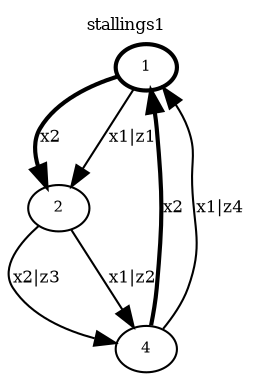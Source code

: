 digraph stallings1 {
"H1v1" [label="1",fontsize=7,width=.01,height=.01,style="bold"];
"H1v1" -> "H1v2" [label="x2",fontsize=8,style="bold"];
"H1v1" -> "H1v2" [label="x1|z1",fontsize=8];
"H1v2" [label="2",fontsize=7,width=.01,height=.01];
"H1v2" -> "H1v4" [label="x2|z3",fontsize=8];
"H1v2" -> "H1v4" [label="x1|z2",fontsize=8];
"H1v4" [label="4",fontsize=7,width=.01,height=.01];
"H1v4" -> "H1v1" [label="x2",fontsize=8,style="bold"];
"H1v4" -> "H1v1" [label="x1|z4",fontsize=8];labelloc="t";fontsize=8;label= "stallings1" ;}